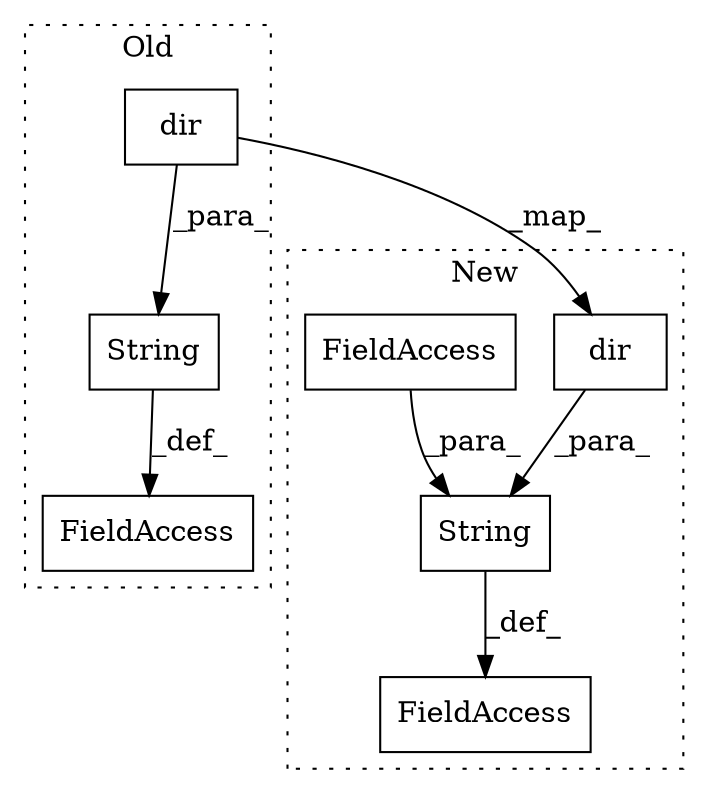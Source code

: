 digraph G {
subgraph cluster0 {
1 [label="dir" a="32" s="1230,1236" l="4,1" shape="box"];
3 [label="String" a="32" s="1223,1237" l="7,1" shape="box"];
4 [label="FieldAccess" a="22" s="1215" l="7" shape="box"];
label = "Old";
style="dotted";
}
subgraph cluster1 {
2 [label="dir" a="32" s="1228,1234" l="4,1" shape="box"];
5 [label="FieldAccess" a="22" s="1280" l="7" shape="box"];
6 [label="String" a="32" s="1288,1307" l="7,1" shape="box"];
7 [label="FieldAccess" a="22" s="1295" l="12" shape="box"];
label = "New";
style="dotted";
}
1 -> 2 [label="_map_"];
1 -> 3 [label="_para_"];
2 -> 6 [label="_para_"];
3 -> 4 [label="_def_"];
6 -> 5 [label="_def_"];
7 -> 6 [label="_para_"];
}